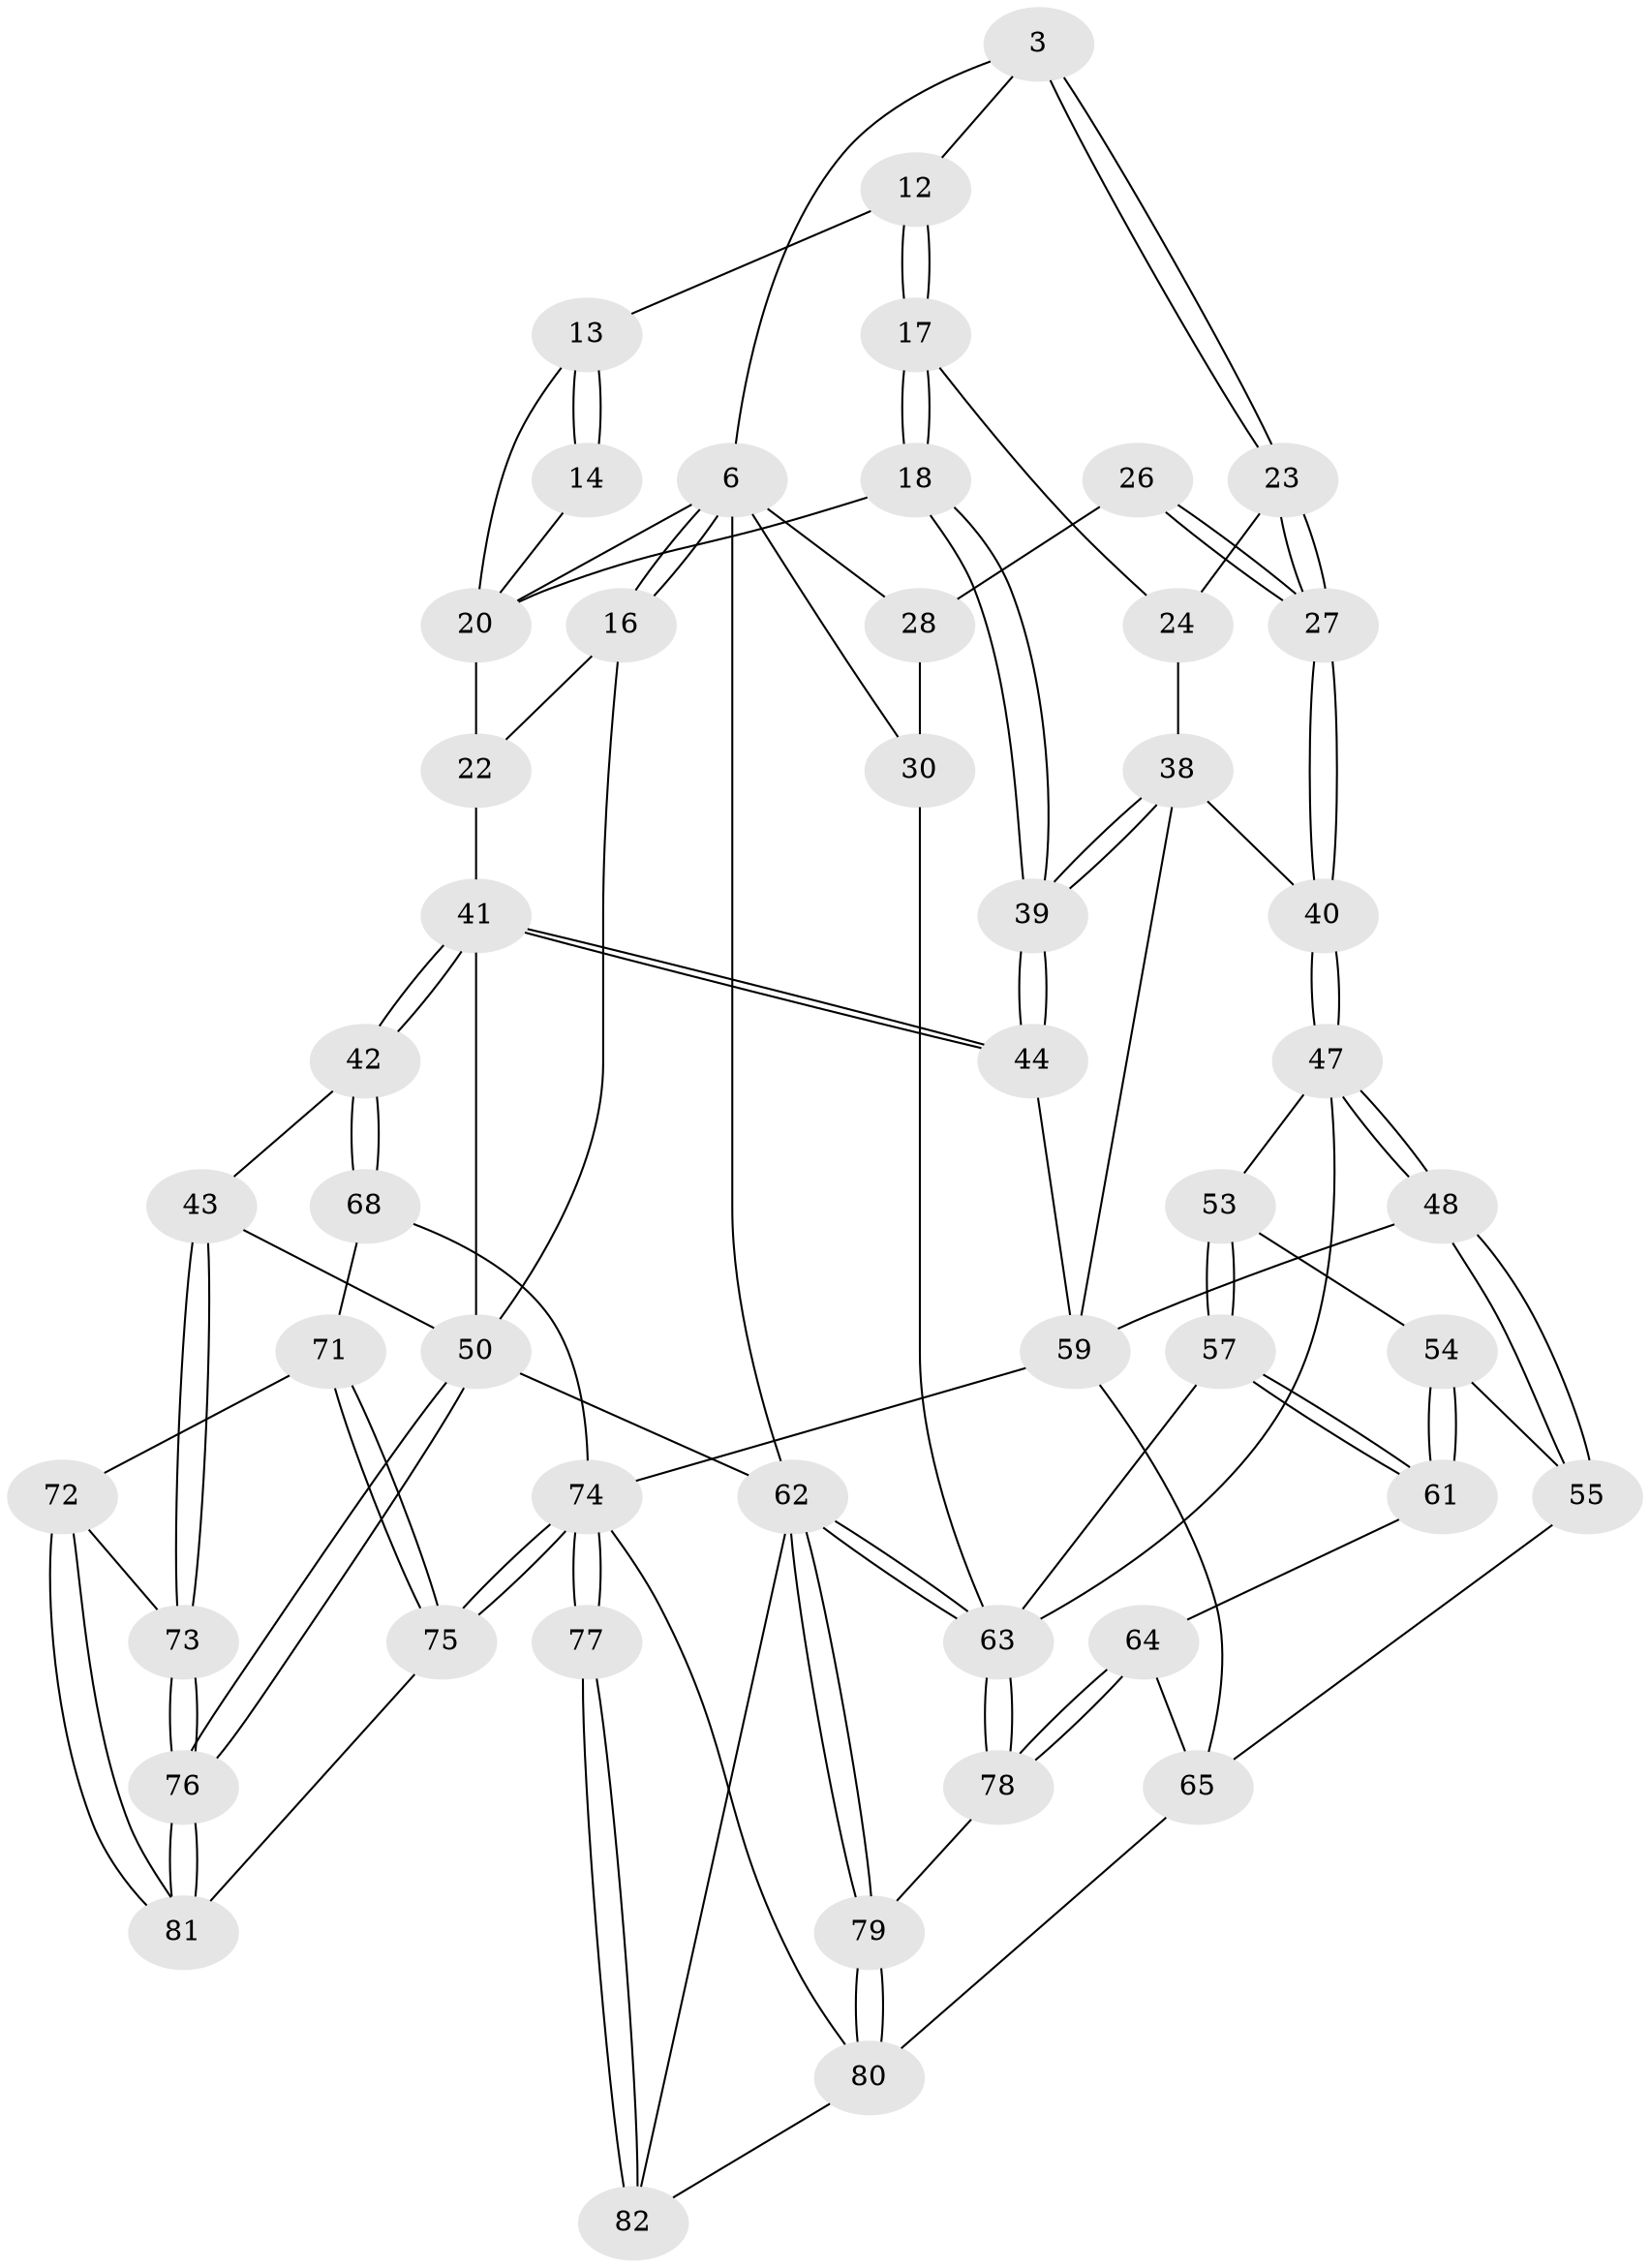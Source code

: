 // original degree distribution, {3: 0.024390243902439025, 5: 0.4634146341463415, 4: 0.2682926829268293, 6: 0.24390243902439024}
// Generated by graph-tools (version 1.1) at 2025/04/03/04/25 22:04:54]
// undirected, 49 vertices, 116 edges
graph export_dot {
graph [start="1"]
  node [color=gray90,style=filled];
  3 [pos="+0.7468014993782864+0"];
  6 [pos="+0+0",super="+5"];
  12 [pos="+0.4933844727140084+0.024103547189472347",super="+2"];
  13 [pos="+0.47691470826558535+0.03580846025817657",super="+8+9"];
  14 [pos="+0.4125775548130065+0.11262190062573632"];
  16 [pos="+0+0.12206092356323485"];
  17 [pos="+0.5103800295025506+0.23971441804441035"];
  18 [pos="+0.38905288319302894+0.2696793297536451"];
  20 [pos="+0.3444712303033455+0.22161719230085278",super="+10+19+11"];
  22 [pos="+0.1360809369037614+0.16209335780692313",super="+21+15"];
  23 [pos="+0.6736750387751345+0.08925949586001247"];
  24 [pos="+0.558787146729869+0.239605262951716"];
  26 [pos="+0.8124039727080323+0.3237955912565006"];
  27 [pos="+0.7991655862705528+0.33005454357759484"];
  28 [pos="+0.9449965277828857+0.30058587208126814",super="+25"];
  30 [pos="+1+0.33360903424598315",super="+29"];
  38 [pos="+0.5119748688751945+0.48936214280862583",super="+37"];
  39 [pos="+0.36648635272001445+0.49745376704413236"];
  40 [pos="+0.7563032207466637+0.3788790213759894"];
  41 [pos="+0.1726422244131764+0.5765384187325461",super="+33+34+31"];
  42 [pos="+0.16827179531187605+0.5787708713750583"];
  43 [pos="+0.04827059055654668+0.597880171423766"];
  44 [pos="+0.3207642687593113+0.5476401629085718"];
  47 [pos="+0.764458966500736+0.41545756341226614",super="+46"];
  48 [pos="+0.644147636425138+0.5639851446091635"];
  50 [pos="+0+1",super="+36+35+32"];
  53 [pos="+0.8176232259232551+0.5147400019143124"];
  54 [pos="+0.7583995995577915+0.62390375659696"];
  55 [pos="+0.6984724289807838+0.6301913584692158"];
  57 [pos="+1+0.727192581444784"];
  59 [pos="+0.42085567953749536+0.6827130041745385",super="+58+49"];
  61 [pos="+0.8244683043648442+0.7132965182509664"];
  62 [pos="+1+1",super="+51"];
  63 [pos="+1+1",super="+56+52+45"];
  64 [pos="+0.7288492443015856+0.8077288097806813"];
  65 [pos="+0.624683207052669+0.7721716984465259",super="+60"];
  68 [pos="+0.23947122439570176+0.7872658345172022"];
  71 [pos="+0.23908792226424191+0.7893783639978236"];
  72 [pos="+0.1631356825825473+0.875311981083877"];
  73 [pos="+0.1464653678311427+0.8693136447091239"];
  74 [pos="+0.30395537801660427+0.9958017141571862",super="+70"];
  75 [pos="+0.2551240881400954+0.9527140987191229"];
  76 [pos="+0+0.9954274075646522"];
  77 [pos="+0.37945154756192656+1"];
  78 [pos="+0.7301614912757979+0.8103288906812341"];
  79 [pos="+0.7289108985606638+1"];
  80 [pos="+0.6116317224962704+1",super="+69"];
  81 [pos="+0.21890315199724492+0.9408284970896335"];
  82 [pos="+0.3936031060667348+1"];
  3 -- 23;
  3 -- 23;
  3 -- 6;
  3 -- 12;
  6 -- 16;
  6 -- 16;
  6 -- 30;
  6 -- 28;
  6 -- 62 [weight=2];
  6 -- 20;
  12 -- 13 [weight=2];
  12 -- 17;
  12 -- 17;
  13 -- 14 [weight=2];
  13 -- 14;
  13 -- 20;
  14 -- 20;
  16 -- 22;
  16 -- 50;
  17 -- 18;
  17 -- 18;
  17 -- 24;
  18 -- 39;
  18 -- 39;
  18 -- 20;
  20 -- 22 [weight=2];
  22 -- 41 [weight=2];
  23 -- 24;
  23 -- 27;
  23 -- 27;
  24 -- 38;
  26 -- 27;
  26 -- 27;
  26 -- 28 [weight=2];
  27 -- 40;
  27 -- 40;
  28 -- 30;
  30 -- 63 [weight=2];
  38 -- 39;
  38 -- 39;
  38 -- 59;
  38 -- 40;
  39 -- 44;
  39 -- 44;
  40 -- 47;
  40 -- 47;
  41 -- 42;
  41 -- 42;
  41 -- 44;
  41 -- 44;
  41 -- 50 [weight=2];
  42 -- 43;
  42 -- 68;
  42 -- 68;
  43 -- 73;
  43 -- 73;
  43 -- 50;
  44 -- 59;
  47 -- 48;
  47 -- 48;
  47 -- 63;
  47 -- 53;
  48 -- 55;
  48 -- 55;
  48 -- 59;
  50 -- 76;
  50 -- 76;
  50 -- 62;
  53 -- 54;
  53 -- 57;
  53 -- 57;
  54 -- 55;
  54 -- 61;
  54 -- 61;
  55 -- 65;
  57 -- 61;
  57 -- 61;
  57 -- 63;
  59 -- 65;
  59 -- 74;
  61 -- 64;
  62 -- 63;
  62 -- 63;
  62 -- 79;
  62 -- 79;
  62 -- 82;
  63 -- 78;
  63 -- 78;
  64 -- 65;
  64 -- 78;
  64 -- 78;
  65 -- 80;
  68 -- 71;
  68 -- 74;
  71 -- 72;
  71 -- 75;
  71 -- 75;
  72 -- 73;
  72 -- 81;
  72 -- 81;
  73 -- 76;
  73 -- 76;
  74 -- 75;
  74 -- 75;
  74 -- 77 [weight=2];
  74 -- 77;
  74 -- 80;
  75 -- 81;
  76 -- 81;
  76 -- 81;
  77 -- 82;
  77 -- 82;
  78 -- 79;
  79 -- 80;
  79 -- 80;
  80 -- 82;
}
